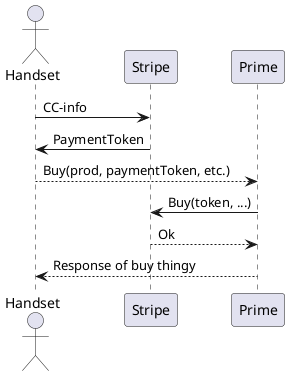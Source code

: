 @startuml
actor Handset
Handset -> Stripe : CC-info
Stripe -> Handset: PaymentToken
Handset --> Prime: Buy(prod, paymentToken, etc.)
Prime -> Stripe: Buy(token, ...)
Stripe --> Prime: Ok
Prime ---> Handset: Response of buy thingy

@enduml
